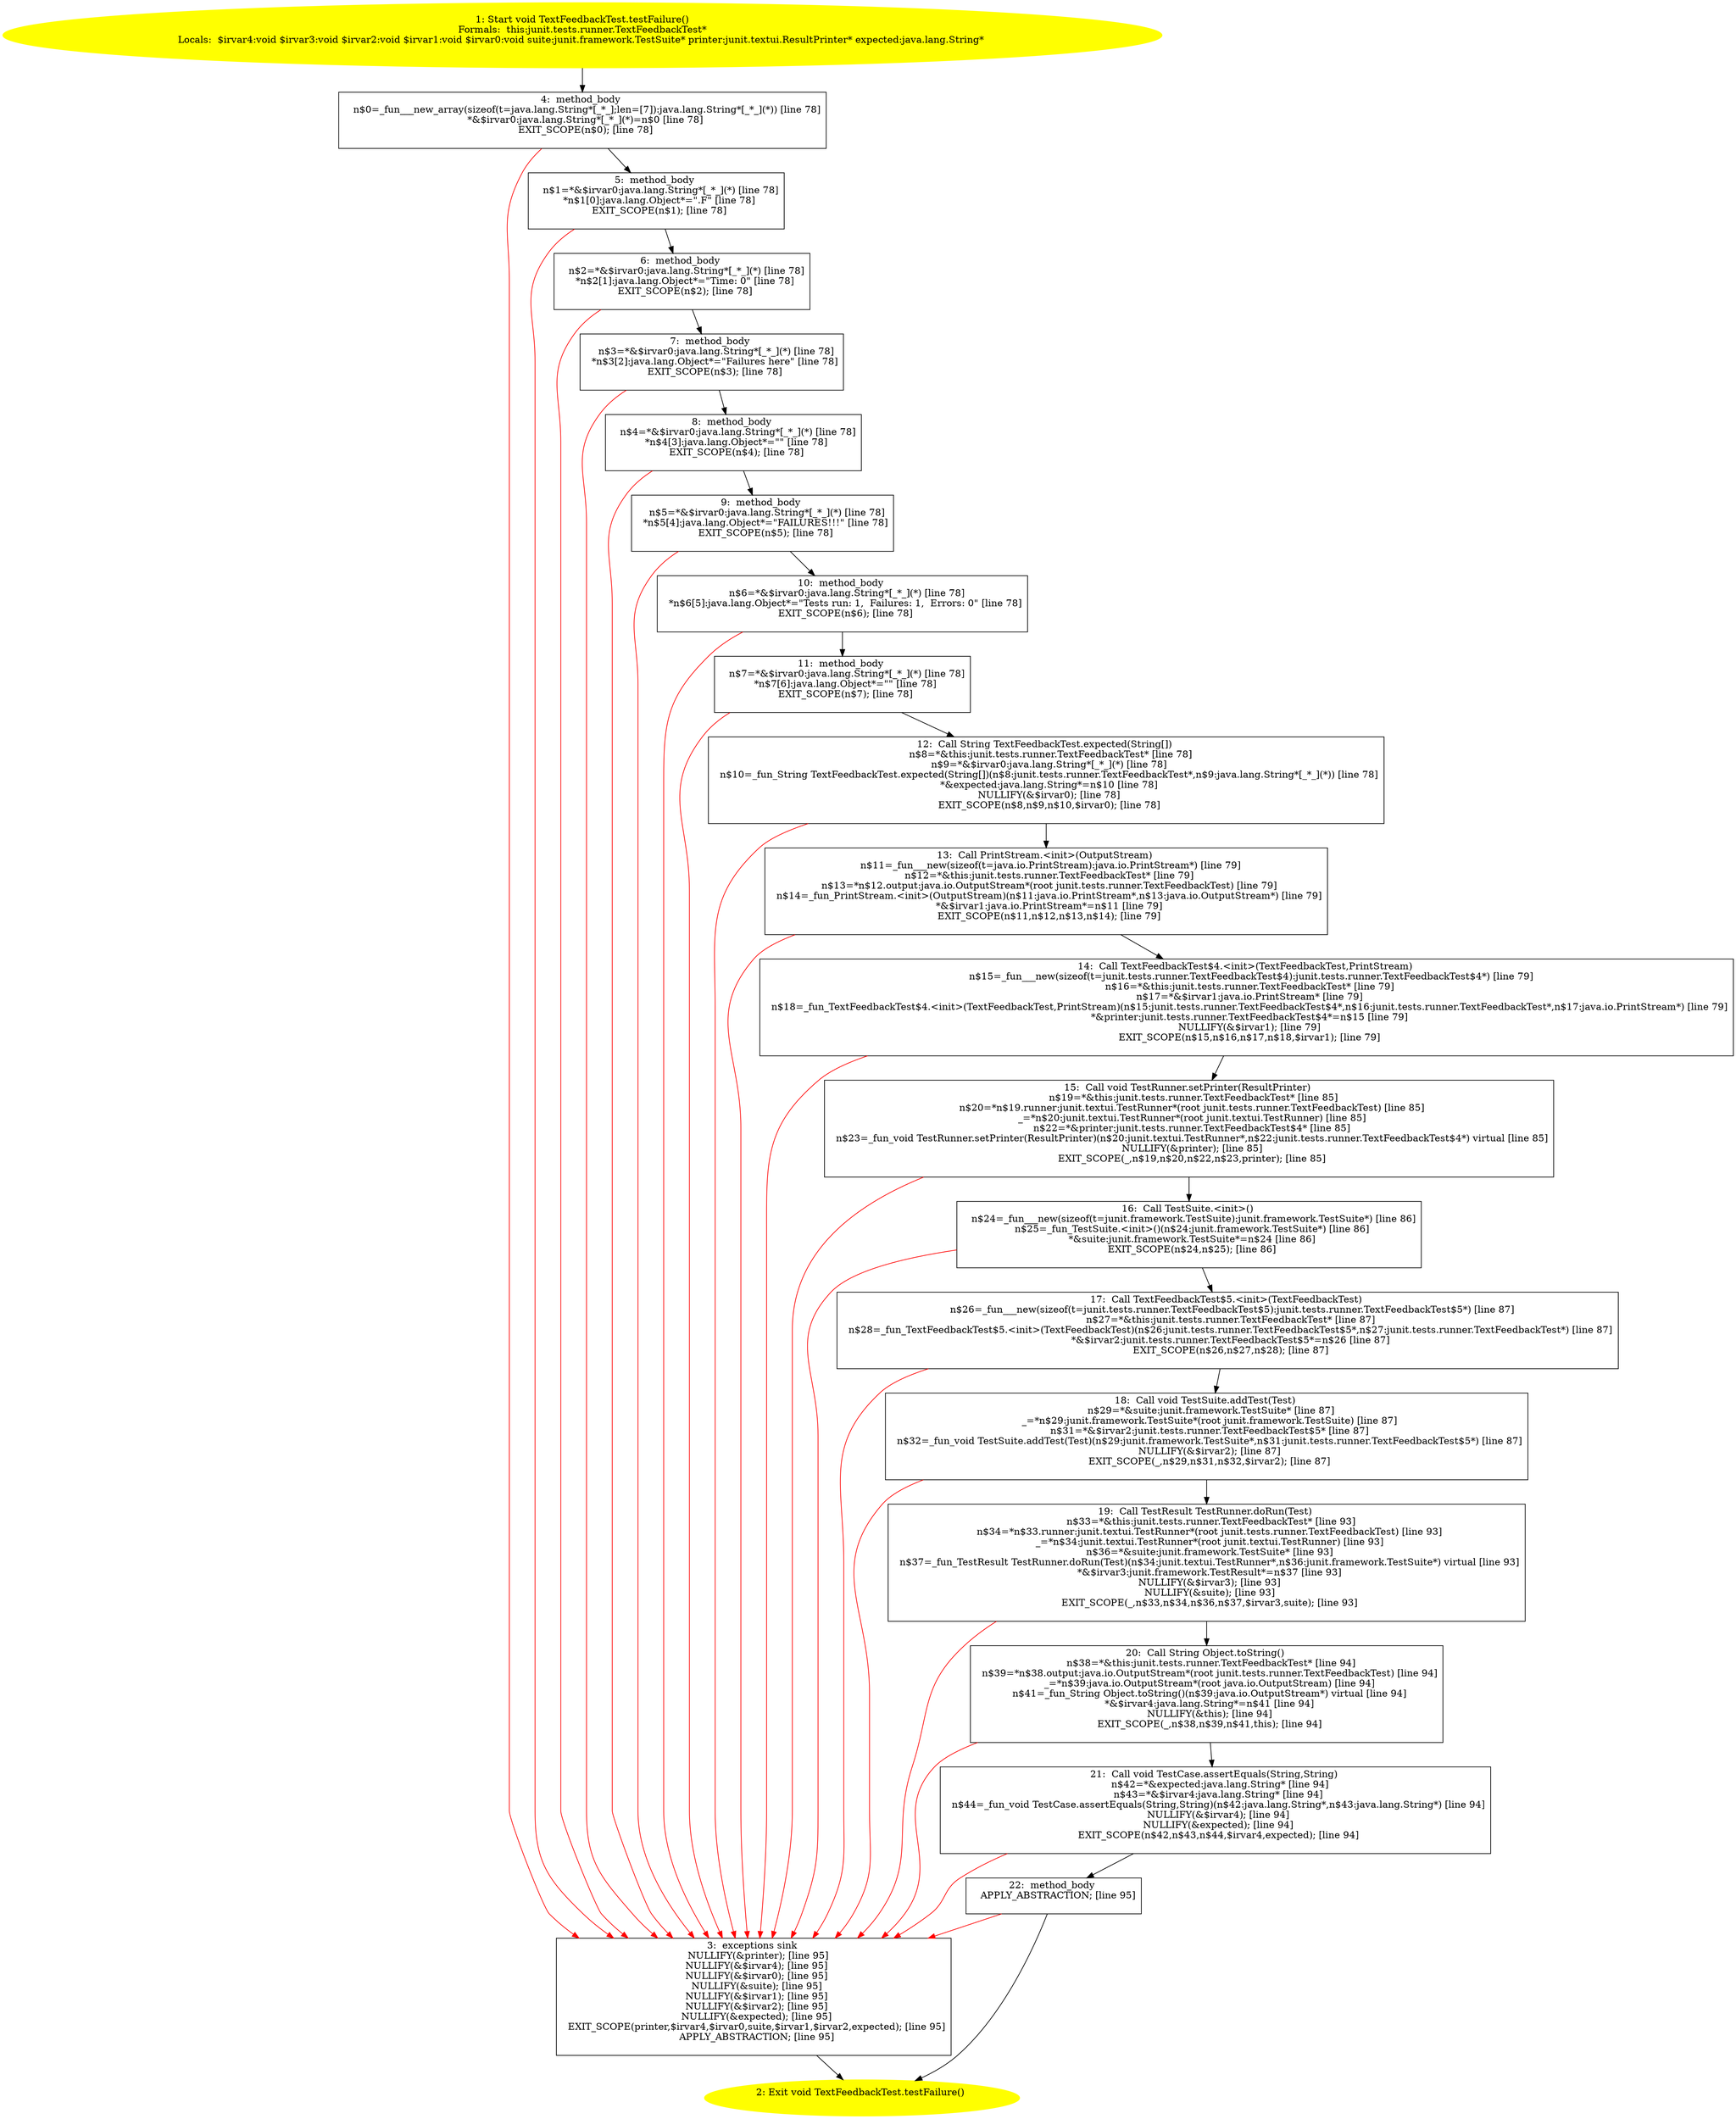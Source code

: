 /* @generated */
digraph cfg {
"junit.tests.runner.TextFeedbackTest.testFailure():void.41117f2dc09d25c6e0e5c3f6d7715e2d_1" [label="1: Start void TextFeedbackTest.testFailure()\nFormals:  this:junit.tests.runner.TextFeedbackTest*\nLocals:  $irvar4:void $irvar3:void $irvar2:void $irvar1:void $irvar0:void suite:junit.framework.TestSuite* printer:junit.textui.ResultPrinter* expected:java.lang.String* \n  " color=yellow style=filled]
	

	 "junit.tests.runner.TextFeedbackTest.testFailure():void.41117f2dc09d25c6e0e5c3f6d7715e2d_1" -> "junit.tests.runner.TextFeedbackTest.testFailure():void.41117f2dc09d25c6e0e5c3f6d7715e2d_4" ;
"junit.tests.runner.TextFeedbackTest.testFailure():void.41117f2dc09d25c6e0e5c3f6d7715e2d_2" [label="2: Exit void TextFeedbackTest.testFailure() \n  " color=yellow style=filled]
	

"junit.tests.runner.TextFeedbackTest.testFailure():void.41117f2dc09d25c6e0e5c3f6d7715e2d_3" [label="3:  exceptions sink \n   NULLIFY(&printer); [line 95]\n  NULLIFY(&$irvar4); [line 95]\n  NULLIFY(&$irvar0); [line 95]\n  NULLIFY(&suite); [line 95]\n  NULLIFY(&$irvar1); [line 95]\n  NULLIFY(&$irvar2); [line 95]\n  NULLIFY(&expected); [line 95]\n  EXIT_SCOPE(printer,$irvar4,$irvar0,suite,$irvar1,$irvar2,expected); [line 95]\n  APPLY_ABSTRACTION; [line 95]\n " shape="box"]
	

	 "junit.tests.runner.TextFeedbackTest.testFailure():void.41117f2dc09d25c6e0e5c3f6d7715e2d_3" -> "junit.tests.runner.TextFeedbackTest.testFailure():void.41117f2dc09d25c6e0e5c3f6d7715e2d_2" ;
"junit.tests.runner.TextFeedbackTest.testFailure():void.41117f2dc09d25c6e0e5c3f6d7715e2d_4" [label="4:  method_body \n   n$0=_fun___new_array(sizeof(t=java.lang.String*[_*_];len=[7]):java.lang.String*[_*_](*)) [line 78]\n  *&$irvar0:java.lang.String*[_*_](*)=n$0 [line 78]\n  EXIT_SCOPE(n$0); [line 78]\n " shape="box"]
	

	 "junit.tests.runner.TextFeedbackTest.testFailure():void.41117f2dc09d25c6e0e5c3f6d7715e2d_4" -> "junit.tests.runner.TextFeedbackTest.testFailure():void.41117f2dc09d25c6e0e5c3f6d7715e2d_5" ;
	 "junit.tests.runner.TextFeedbackTest.testFailure():void.41117f2dc09d25c6e0e5c3f6d7715e2d_4" -> "junit.tests.runner.TextFeedbackTest.testFailure():void.41117f2dc09d25c6e0e5c3f6d7715e2d_3" [color="red" ];
"junit.tests.runner.TextFeedbackTest.testFailure():void.41117f2dc09d25c6e0e5c3f6d7715e2d_5" [label="5:  method_body \n   n$1=*&$irvar0:java.lang.String*[_*_](*) [line 78]\n  *n$1[0]:java.lang.Object*=\".F\" [line 78]\n  EXIT_SCOPE(n$1); [line 78]\n " shape="box"]
	

	 "junit.tests.runner.TextFeedbackTest.testFailure():void.41117f2dc09d25c6e0e5c3f6d7715e2d_5" -> "junit.tests.runner.TextFeedbackTest.testFailure():void.41117f2dc09d25c6e0e5c3f6d7715e2d_6" ;
	 "junit.tests.runner.TextFeedbackTest.testFailure():void.41117f2dc09d25c6e0e5c3f6d7715e2d_5" -> "junit.tests.runner.TextFeedbackTest.testFailure():void.41117f2dc09d25c6e0e5c3f6d7715e2d_3" [color="red" ];
"junit.tests.runner.TextFeedbackTest.testFailure():void.41117f2dc09d25c6e0e5c3f6d7715e2d_6" [label="6:  method_body \n   n$2=*&$irvar0:java.lang.String*[_*_](*) [line 78]\n  *n$2[1]:java.lang.Object*=\"Time: 0\" [line 78]\n  EXIT_SCOPE(n$2); [line 78]\n " shape="box"]
	

	 "junit.tests.runner.TextFeedbackTest.testFailure():void.41117f2dc09d25c6e0e5c3f6d7715e2d_6" -> "junit.tests.runner.TextFeedbackTest.testFailure():void.41117f2dc09d25c6e0e5c3f6d7715e2d_7" ;
	 "junit.tests.runner.TextFeedbackTest.testFailure():void.41117f2dc09d25c6e0e5c3f6d7715e2d_6" -> "junit.tests.runner.TextFeedbackTest.testFailure():void.41117f2dc09d25c6e0e5c3f6d7715e2d_3" [color="red" ];
"junit.tests.runner.TextFeedbackTest.testFailure():void.41117f2dc09d25c6e0e5c3f6d7715e2d_7" [label="7:  method_body \n   n$3=*&$irvar0:java.lang.String*[_*_](*) [line 78]\n  *n$3[2]:java.lang.Object*=\"Failures here\" [line 78]\n  EXIT_SCOPE(n$3); [line 78]\n " shape="box"]
	

	 "junit.tests.runner.TextFeedbackTest.testFailure():void.41117f2dc09d25c6e0e5c3f6d7715e2d_7" -> "junit.tests.runner.TextFeedbackTest.testFailure():void.41117f2dc09d25c6e0e5c3f6d7715e2d_8" ;
	 "junit.tests.runner.TextFeedbackTest.testFailure():void.41117f2dc09d25c6e0e5c3f6d7715e2d_7" -> "junit.tests.runner.TextFeedbackTest.testFailure():void.41117f2dc09d25c6e0e5c3f6d7715e2d_3" [color="red" ];
"junit.tests.runner.TextFeedbackTest.testFailure():void.41117f2dc09d25c6e0e5c3f6d7715e2d_8" [label="8:  method_body \n   n$4=*&$irvar0:java.lang.String*[_*_](*) [line 78]\n  *n$4[3]:java.lang.Object*=\"\" [line 78]\n  EXIT_SCOPE(n$4); [line 78]\n " shape="box"]
	

	 "junit.tests.runner.TextFeedbackTest.testFailure():void.41117f2dc09d25c6e0e5c3f6d7715e2d_8" -> "junit.tests.runner.TextFeedbackTest.testFailure():void.41117f2dc09d25c6e0e5c3f6d7715e2d_9" ;
	 "junit.tests.runner.TextFeedbackTest.testFailure():void.41117f2dc09d25c6e0e5c3f6d7715e2d_8" -> "junit.tests.runner.TextFeedbackTest.testFailure():void.41117f2dc09d25c6e0e5c3f6d7715e2d_3" [color="red" ];
"junit.tests.runner.TextFeedbackTest.testFailure():void.41117f2dc09d25c6e0e5c3f6d7715e2d_9" [label="9:  method_body \n   n$5=*&$irvar0:java.lang.String*[_*_](*) [line 78]\n  *n$5[4]:java.lang.Object*=\"FAILURES!!!\" [line 78]\n  EXIT_SCOPE(n$5); [line 78]\n " shape="box"]
	

	 "junit.tests.runner.TextFeedbackTest.testFailure():void.41117f2dc09d25c6e0e5c3f6d7715e2d_9" -> "junit.tests.runner.TextFeedbackTest.testFailure():void.41117f2dc09d25c6e0e5c3f6d7715e2d_10" ;
	 "junit.tests.runner.TextFeedbackTest.testFailure():void.41117f2dc09d25c6e0e5c3f6d7715e2d_9" -> "junit.tests.runner.TextFeedbackTest.testFailure():void.41117f2dc09d25c6e0e5c3f6d7715e2d_3" [color="red" ];
"junit.tests.runner.TextFeedbackTest.testFailure():void.41117f2dc09d25c6e0e5c3f6d7715e2d_10" [label="10:  method_body \n   n$6=*&$irvar0:java.lang.String*[_*_](*) [line 78]\n  *n$6[5]:java.lang.Object*=\"Tests run: 1,  Failures: 1,  Errors: 0\" [line 78]\n  EXIT_SCOPE(n$6); [line 78]\n " shape="box"]
	

	 "junit.tests.runner.TextFeedbackTest.testFailure():void.41117f2dc09d25c6e0e5c3f6d7715e2d_10" -> "junit.tests.runner.TextFeedbackTest.testFailure():void.41117f2dc09d25c6e0e5c3f6d7715e2d_11" ;
	 "junit.tests.runner.TextFeedbackTest.testFailure():void.41117f2dc09d25c6e0e5c3f6d7715e2d_10" -> "junit.tests.runner.TextFeedbackTest.testFailure():void.41117f2dc09d25c6e0e5c3f6d7715e2d_3" [color="red" ];
"junit.tests.runner.TextFeedbackTest.testFailure():void.41117f2dc09d25c6e0e5c3f6d7715e2d_11" [label="11:  method_body \n   n$7=*&$irvar0:java.lang.String*[_*_](*) [line 78]\n  *n$7[6]:java.lang.Object*=\"\" [line 78]\n  EXIT_SCOPE(n$7); [line 78]\n " shape="box"]
	

	 "junit.tests.runner.TextFeedbackTest.testFailure():void.41117f2dc09d25c6e0e5c3f6d7715e2d_11" -> "junit.tests.runner.TextFeedbackTest.testFailure():void.41117f2dc09d25c6e0e5c3f6d7715e2d_12" ;
	 "junit.tests.runner.TextFeedbackTest.testFailure():void.41117f2dc09d25c6e0e5c3f6d7715e2d_11" -> "junit.tests.runner.TextFeedbackTest.testFailure():void.41117f2dc09d25c6e0e5c3f6d7715e2d_3" [color="red" ];
"junit.tests.runner.TextFeedbackTest.testFailure():void.41117f2dc09d25c6e0e5c3f6d7715e2d_12" [label="12:  Call String TextFeedbackTest.expected(String[]) \n   n$8=*&this:junit.tests.runner.TextFeedbackTest* [line 78]\n  n$9=*&$irvar0:java.lang.String*[_*_](*) [line 78]\n  n$10=_fun_String TextFeedbackTest.expected(String[])(n$8:junit.tests.runner.TextFeedbackTest*,n$9:java.lang.String*[_*_](*)) [line 78]\n  *&expected:java.lang.String*=n$10 [line 78]\n  NULLIFY(&$irvar0); [line 78]\n  EXIT_SCOPE(n$8,n$9,n$10,$irvar0); [line 78]\n " shape="box"]
	

	 "junit.tests.runner.TextFeedbackTest.testFailure():void.41117f2dc09d25c6e0e5c3f6d7715e2d_12" -> "junit.tests.runner.TextFeedbackTest.testFailure():void.41117f2dc09d25c6e0e5c3f6d7715e2d_13" ;
	 "junit.tests.runner.TextFeedbackTest.testFailure():void.41117f2dc09d25c6e0e5c3f6d7715e2d_12" -> "junit.tests.runner.TextFeedbackTest.testFailure():void.41117f2dc09d25c6e0e5c3f6d7715e2d_3" [color="red" ];
"junit.tests.runner.TextFeedbackTest.testFailure():void.41117f2dc09d25c6e0e5c3f6d7715e2d_13" [label="13:  Call PrintStream.<init>(OutputStream) \n   n$11=_fun___new(sizeof(t=java.io.PrintStream):java.io.PrintStream*) [line 79]\n  n$12=*&this:junit.tests.runner.TextFeedbackTest* [line 79]\n  n$13=*n$12.output:java.io.OutputStream*(root junit.tests.runner.TextFeedbackTest) [line 79]\n  n$14=_fun_PrintStream.<init>(OutputStream)(n$11:java.io.PrintStream*,n$13:java.io.OutputStream*) [line 79]\n  *&$irvar1:java.io.PrintStream*=n$11 [line 79]\n  EXIT_SCOPE(n$11,n$12,n$13,n$14); [line 79]\n " shape="box"]
	

	 "junit.tests.runner.TextFeedbackTest.testFailure():void.41117f2dc09d25c6e0e5c3f6d7715e2d_13" -> "junit.tests.runner.TextFeedbackTest.testFailure():void.41117f2dc09d25c6e0e5c3f6d7715e2d_14" ;
	 "junit.tests.runner.TextFeedbackTest.testFailure():void.41117f2dc09d25c6e0e5c3f6d7715e2d_13" -> "junit.tests.runner.TextFeedbackTest.testFailure():void.41117f2dc09d25c6e0e5c3f6d7715e2d_3" [color="red" ];
"junit.tests.runner.TextFeedbackTest.testFailure():void.41117f2dc09d25c6e0e5c3f6d7715e2d_14" [label="14:  Call TextFeedbackTest$4.<init>(TextFeedbackTest,PrintStream) \n   n$15=_fun___new(sizeof(t=junit.tests.runner.TextFeedbackTest$4):junit.tests.runner.TextFeedbackTest$4*) [line 79]\n  n$16=*&this:junit.tests.runner.TextFeedbackTest* [line 79]\n  n$17=*&$irvar1:java.io.PrintStream* [line 79]\n  n$18=_fun_TextFeedbackTest$4.<init>(TextFeedbackTest,PrintStream)(n$15:junit.tests.runner.TextFeedbackTest$4*,n$16:junit.tests.runner.TextFeedbackTest*,n$17:java.io.PrintStream*) [line 79]\n  *&printer:junit.tests.runner.TextFeedbackTest$4*=n$15 [line 79]\n  NULLIFY(&$irvar1); [line 79]\n  EXIT_SCOPE(n$15,n$16,n$17,n$18,$irvar1); [line 79]\n " shape="box"]
	

	 "junit.tests.runner.TextFeedbackTest.testFailure():void.41117f2dc09d25c6e0e5c3f6d7715e2d_14" -> "junit.tests.runner.TextFeedbackTest.testFailure():void.41117f2dc09d25c6e0e5c3f6d7715e2d_15" ;
	 "junit.tests.runner.TextFeedbackTest.testFailure():void.41117f2dc09d25c6e0e5c3f6d7715e2d_14" -> "junit.tests.runner.TextFeedbackTest.testFailure():void.41117f2dc09d25c6e0e5c3f6d7715e2d_3" [color="red" ];
"junit.tests.runner.TextFeedbackTest.testFailure():void.41117f2dc09d25c6e0e5c3f6d7715e2d_15" [label="15:  Call void TestRunner.setPrinter(ResultPrinter) \n   n$19=*&this:junit.tests.runner.TextFeedbackTest* [line 85]\n  n$20=*n$19.runner:junit.textui.TestRunner*(root junit.tests.runner.TextFeedbackTest) [line 85]\n  _=*n$20:junit.textui.TestRunner*(root junit.textui.TestRunner) [line 85]\n  n$22=*&printer:junit.tests.runner.TextFeedbackTest$4* [line 85]\n  n$23=_fun_void TestRunner.setPrinter(ResultPrinter)(n$20:junit.textui.TestRunner*,n$22:junit.tests.runner.TextFeedbackTest$4*) virtual [line 85]\n  NULLIFY(&printer); [line 85]\n  EXIT_SCOPE(_,n$19,n$20,n$22,n$23,printer); [line 85]\n " shape="box"]
	

	 "junit.tests.runner.TextFeedbackTest.testFailure():void.41117f2dc09d25c6e0e5c3f6d7715e2d_15" -> "junit.tests.runner.TextFeedbackTest.testFailure():void.41117f2dc09d25c6e0e5c3f6d7715e2d_16" ;
	 "junit.tests.runner.TextFeedbackTest.testFailure():void.41117f2dc09d25c6e0e5c3f6d7715e2d_15" -> "junit.tests.runner.TextFeedbackTest.testFailure():void.41117f2dc09d25c6e0e5c3f6d7715e2d_3" [color="red" ];
"junit.tests.runner.TextFeedbackTest.testFailure():void.41117f2dc09d25c6e0e5c3f6d7715e2d_16" [label="16:  Call TestSuite.<init>() \n   n$24=_fun___new(sizeof(t=junit.framework.TestSuite):junit.framework.TestSuite*) [line 86]\n  n$25=_fun_TestSuite.<init>()(n$24:junit.framework.TestSuite*) [line 86]\n  *&suite:junit.framework.TestSuite*=n$24 [line 86]\n  EXIT_SCOPE(n$24,n$25); [line 86]\n " shape="box"]
	

	 "junit.tests.runner.TextFeedbackTest.testFailure():void.41117f2dc09d25c6e0e5c3f6d7715e2d_16" -> "junit.tests.runner.TextFeedbackTest.testFailure():void.41117f2dc09d25c6e0e5c3f6d7715e2d_17" ;
	 "junit.tests.runner.TextFeedbackTest.testFailure():void.41117f2dc09d25c6e0e5c3f6d7715e2d_16" -> "junit.tests.runner.TextFeedbackTest.testFailure():void.41117f2dc09d25c6e0e5c3f6d7715e2d_3" [color="red" ];
"junit.tests.runner.TextFeedbackTest.testFailure():void.41117f2dc09d25c6e0e5c3f6d7715e2d_17" [label="17:  Call TextFeedbackTest$5.<init>(TextFeedbackTest) \n   n$26=_fun___new(sizeof(t=junit.tests.runner.TextFeedbackTest$5):junit.tests.runner.TextFeedbackTest$5*) [line 87]\n  n$27=*&this:junit.tests.runner.TextFeedbackTest* [line 87]\n  n$28=_fun_TextFeedbackTest$5.<init>(TextFeedbackTest)(n$26:junit.tests.runner.TextFeedbackTest$5*,n$27:junit.tests.runner.TextFeedbackTest*) [line 87]\n  *&$irvar2:junit.tests.runner.TextFeedbackTest$5*=n$26 [line 87]\n  EXIT_SCOPE(n$26,n$27,n$28); [line 87]\n " shape="box"]
	

	 "junit.tests.runner.TextFeedbackTest.testFailure():void.41117f2dc09d25c6e0e5c3f6d7715e2d_17" -> "junit.tests.runner.TextFeedbackTest.testFailure():void.41117f2dc09d25c6e0e5c3f6d7715e2d_18" ;
	 "junit.tests.runner.TextFeedbackTest.testFailure():void.41117f2dc09d25c6e0e5c3f6d7715e2d_17" -> "junit.tests.runner.TextFeedbackTest.testFailure():void.41117f2dc09d25c6e0e5c3f6d7715e2d_3" [color="red" ];
"junit.tests.runner.TextFeedbackTest.testFailure():void.41117f2dc09d25c6e0e5c3f6d7715e2d_18" [label="18:  Call void TestSuite.addTest(Test) \n   n$29=*&suite:junit.framework.TestSuite* [line 87]\n  _=*n$29:junit.framework.TestSuite*(root junit.framework.TestSuite) [line 87]\n  n$31=*&$irvar2:junit.tests.runner.TextFeedbackTest$5* [line 87]\n  n$32=_fun_void TestSuite.addTest(Test)(n$29:junit.framework.TestSuite*,n$31:junit.tests.runner.TextFeedbackTest$5*) [line 87]\n  NULLIFY(&$irvar2); [line 87]\n  EXIT_SCOPE(_,n$29,n$31,n$32,$irvar2); [line 87]\n " shape="box"]
	

	 "junit.tests.runner.TextFeedbackTest.testFailure():void.41117f2dc09d25c6e0e5c3f6d7715e2d_18" -> "junit.tests.runner.TextFeedbackTest.testFailure():void.41117f2dc09d25c6e0e5c3f6d7715e2d_19" ;
	 "junit.tests.runner.TextFeedbackTest.testFailure():void.41117f2dc09d25c6e0e5c3f6d7715e2d_18" -> "junit.tests.runner.TextFeedbackTest.testFailure():void.41117f2dc09d25c6e0e5c3f6d7715e2d_3" [color="red" ];
"junit.tests.runner.TextFeedbackTest.testFailure():void.41117f2dc09d25c6e0e5c3f6d7715e2d_19" [label="19:  Call TestResult TestRunner.doRun(Test) \n   n$33=*&this:junit.tests.runner.TextFeedbackTest* [line 93]\n  n$34=*n$33.runner:junit.textui.TestRunner*(root junit.tests.runner.TextFeedbackTest) [line 93]\n  _=*n$34:junit.textui.TestRunner*(root junit.textui.TestRunner) [line 93]\n  n$36=*&suite:junit.framework.TestSuite* [line 93]\n  n$37=_fun_TestResult TestRunner.doRun(Test)(n$34:junit.textui.TestRunner*,n$36:junit.framework.TestSuite*) virtual [line 93]\n  *&$irvar3:junit.framework.TestResult*=n$37 [line 93]\n  NULLIFY(&$irvar3); [line 93]\n  NULLIFY(&suite); [line 93]\n  EXIT_SCOPE(_,n$33,n$34,n$36,n$37,$irvar3,suite); [line 93]\n " shape="box"]
	

	 "junit.tests.runner.TextFeedbackTest.testFailure():void.41117f2dc09d25c6e0e5c3f6d7715e2d_19" -> "junit.tests.runner.TextFeedbackTest.testFailure():void.41117f2dc09d25c6e0e5c3f6d7715e2d_20" ;
	 "junit.tests.runner.TextFeedbackTest.testFailure():void.41117f2dc09d25c6e0e5c3f6d7715e2d_19" -> "junit.tests.runner.TextFeedbackTest.testFailure():void.41117f2dc09d25c6e0e5c3f6d7715e2d_3" [color="red" ];
"junit.tests.runner.TextFeedbackTest.testFailure():void.41117f2dc09d25c6e0e5c3f6d7715e2d_20" [label="20:  Call String Object.toString() \n   n$38=*&this:junit.tests.runner.TextFeedbackTest* [line 94]\n  n$39=*n$38.output:java.io.OutputStream*(root junit.tests.runner.TextFeedbackTest) [line 94]\n  _=*n$39:java.io.OutputStream*(root java.io.OutputStream) [line 94]\n  n$41=_fun_String Object.toString()(n$39:java.io.OutputStream*) virtual [line 94]\n  *&$irvar4:java.lang.String*=n$41 [line 94]\n  NULLIFY(&this); [line 94]\n  EXIT_SCOPE(_,n$38,n$39,n$41,this); [line 94]\n " shape="box"]
	

	 "junit.tests.runner.TextFeedbackTest.testFailure():void.41117f2dc09d25c6e0e5c3f6d7715e2d_20" -> "junit.tests.runner.TextFeedbackTest.testFailure():void.41117f2dc09d25c6e0e5c3f6d7715e2d_21" ;
	 "junit.tests.runner.TextFeedbackTest.testFailure():void.41117f2dc09d25c6e0e5c3f6d7715e2d_20" -> "junit.tests.runner.TextFeedbackTest.testFailure():void.41117f2dc09d25c6e0e5c3f6d7715e2d_3" [color="red" ];
"junit.tests.runner.TextFeedbackTest.testFailure():void.41117f2dc09d25c6e0e5c3f6d7715e2d_21" [label="21:  Call void TestCase.assertEquals(String,String) \n   n$42=*&expected:java.lang.String* [line 94]\n  n$43=*&$irvar4:java.lang.String* [line 94]\n  n$44=_fun_void TestCase.assertEquals(String,String)(n$42:java.lang.String*,n$43:java.lang.String*) [line 94]\n  NULLIFY(&$irvar4); [line 94]\n  NULLIFY(&expected); [line 94]\n  EXIT_SCOPE(n$42,n$43,n$44,$irvar4,expected); [line 94]\n " shape="box"]
	

	 "junit.tests.runner.TextFeedbackTest.testFailure():void.41117f2dc09d25c6e0e5c3f6d7715e2d_21" -> "junit.tests.runner.TextFeedbackTest.testFailure():void.41117f2dc09d25c6e0e5c3f6d7715e2d_22" ;
	 "junit.tests.runner.TextFeedbackTest.testFailure():void.41117f2dc09d25c6e0e5c3f6d7715e2d_21" -> "junit.tests.runner.TextFeedbackTest.testFailure():void.41117f2dc09d25c6e0e5c3f6d7715e2d_3" [color="red" ];
"junit.tests.runner.TextFeedbackTest.testFailure():void.41117f2dc09d25c6e0e5c3f6d7715e2d_22" [label="22:  method_body \n   APPLY_ABSTRACTION; [line 95]\n " shape="box"]
	

	 "junit.tests.runner.TextFeedbackTest.testFailure():void.41117f2dc09d25c6e0e5c3f6d7715e2d_22" -> "junit.tests.runner.TextFeedbackTest.testFailure():void.41117f2dc09d25c6e0e5c3f6d7715e2d_2" ;
	 "junit.tests.runner.TextFeedbackTest.testFailure():void.41117f2dc09d25c6e0e5c3f6d7715e2d_22" -> "junit.tests.runner.TextFeedbackTest.testFailure():void.41117f2dc09d25c6e0e5c3f6d7715e2d_3" [color="red" ];
}
